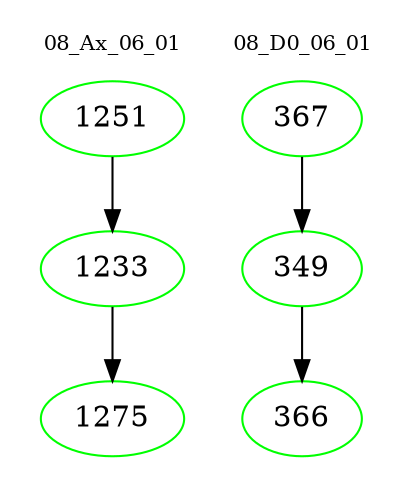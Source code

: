 digraph{
subgraph cluster_0 {
color = white
label = "08_Ax_06_01";
fontsize=10;
T0_1251 [label="1251", color="green"]
T0_1251 -> T0_1233 [color="black"]
T0_1233 [label="1233", color="green"]
T0_1233 -> T0_1275 [color="black"]
T0_1275 [label="1275", color="green"]
}
subgraph cluster_1 {
color = white
label = "08_D0_06_01";
fontsize=10;
T1_367 [label="367", color="green"]
T1_367 -> T1_349 [color="black"]
T1_349 [label="349", color="green"]
T1_349 -> T1_366 [color="black"]
T1_366 [label="366", color="green"]
}
}
